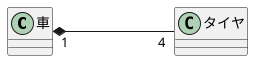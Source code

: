 @startuml クラス図
left to right direction
    class 車{

    }
    class タイヤ{

    }
    車"1" *--- "4"タイヤ
@enduml